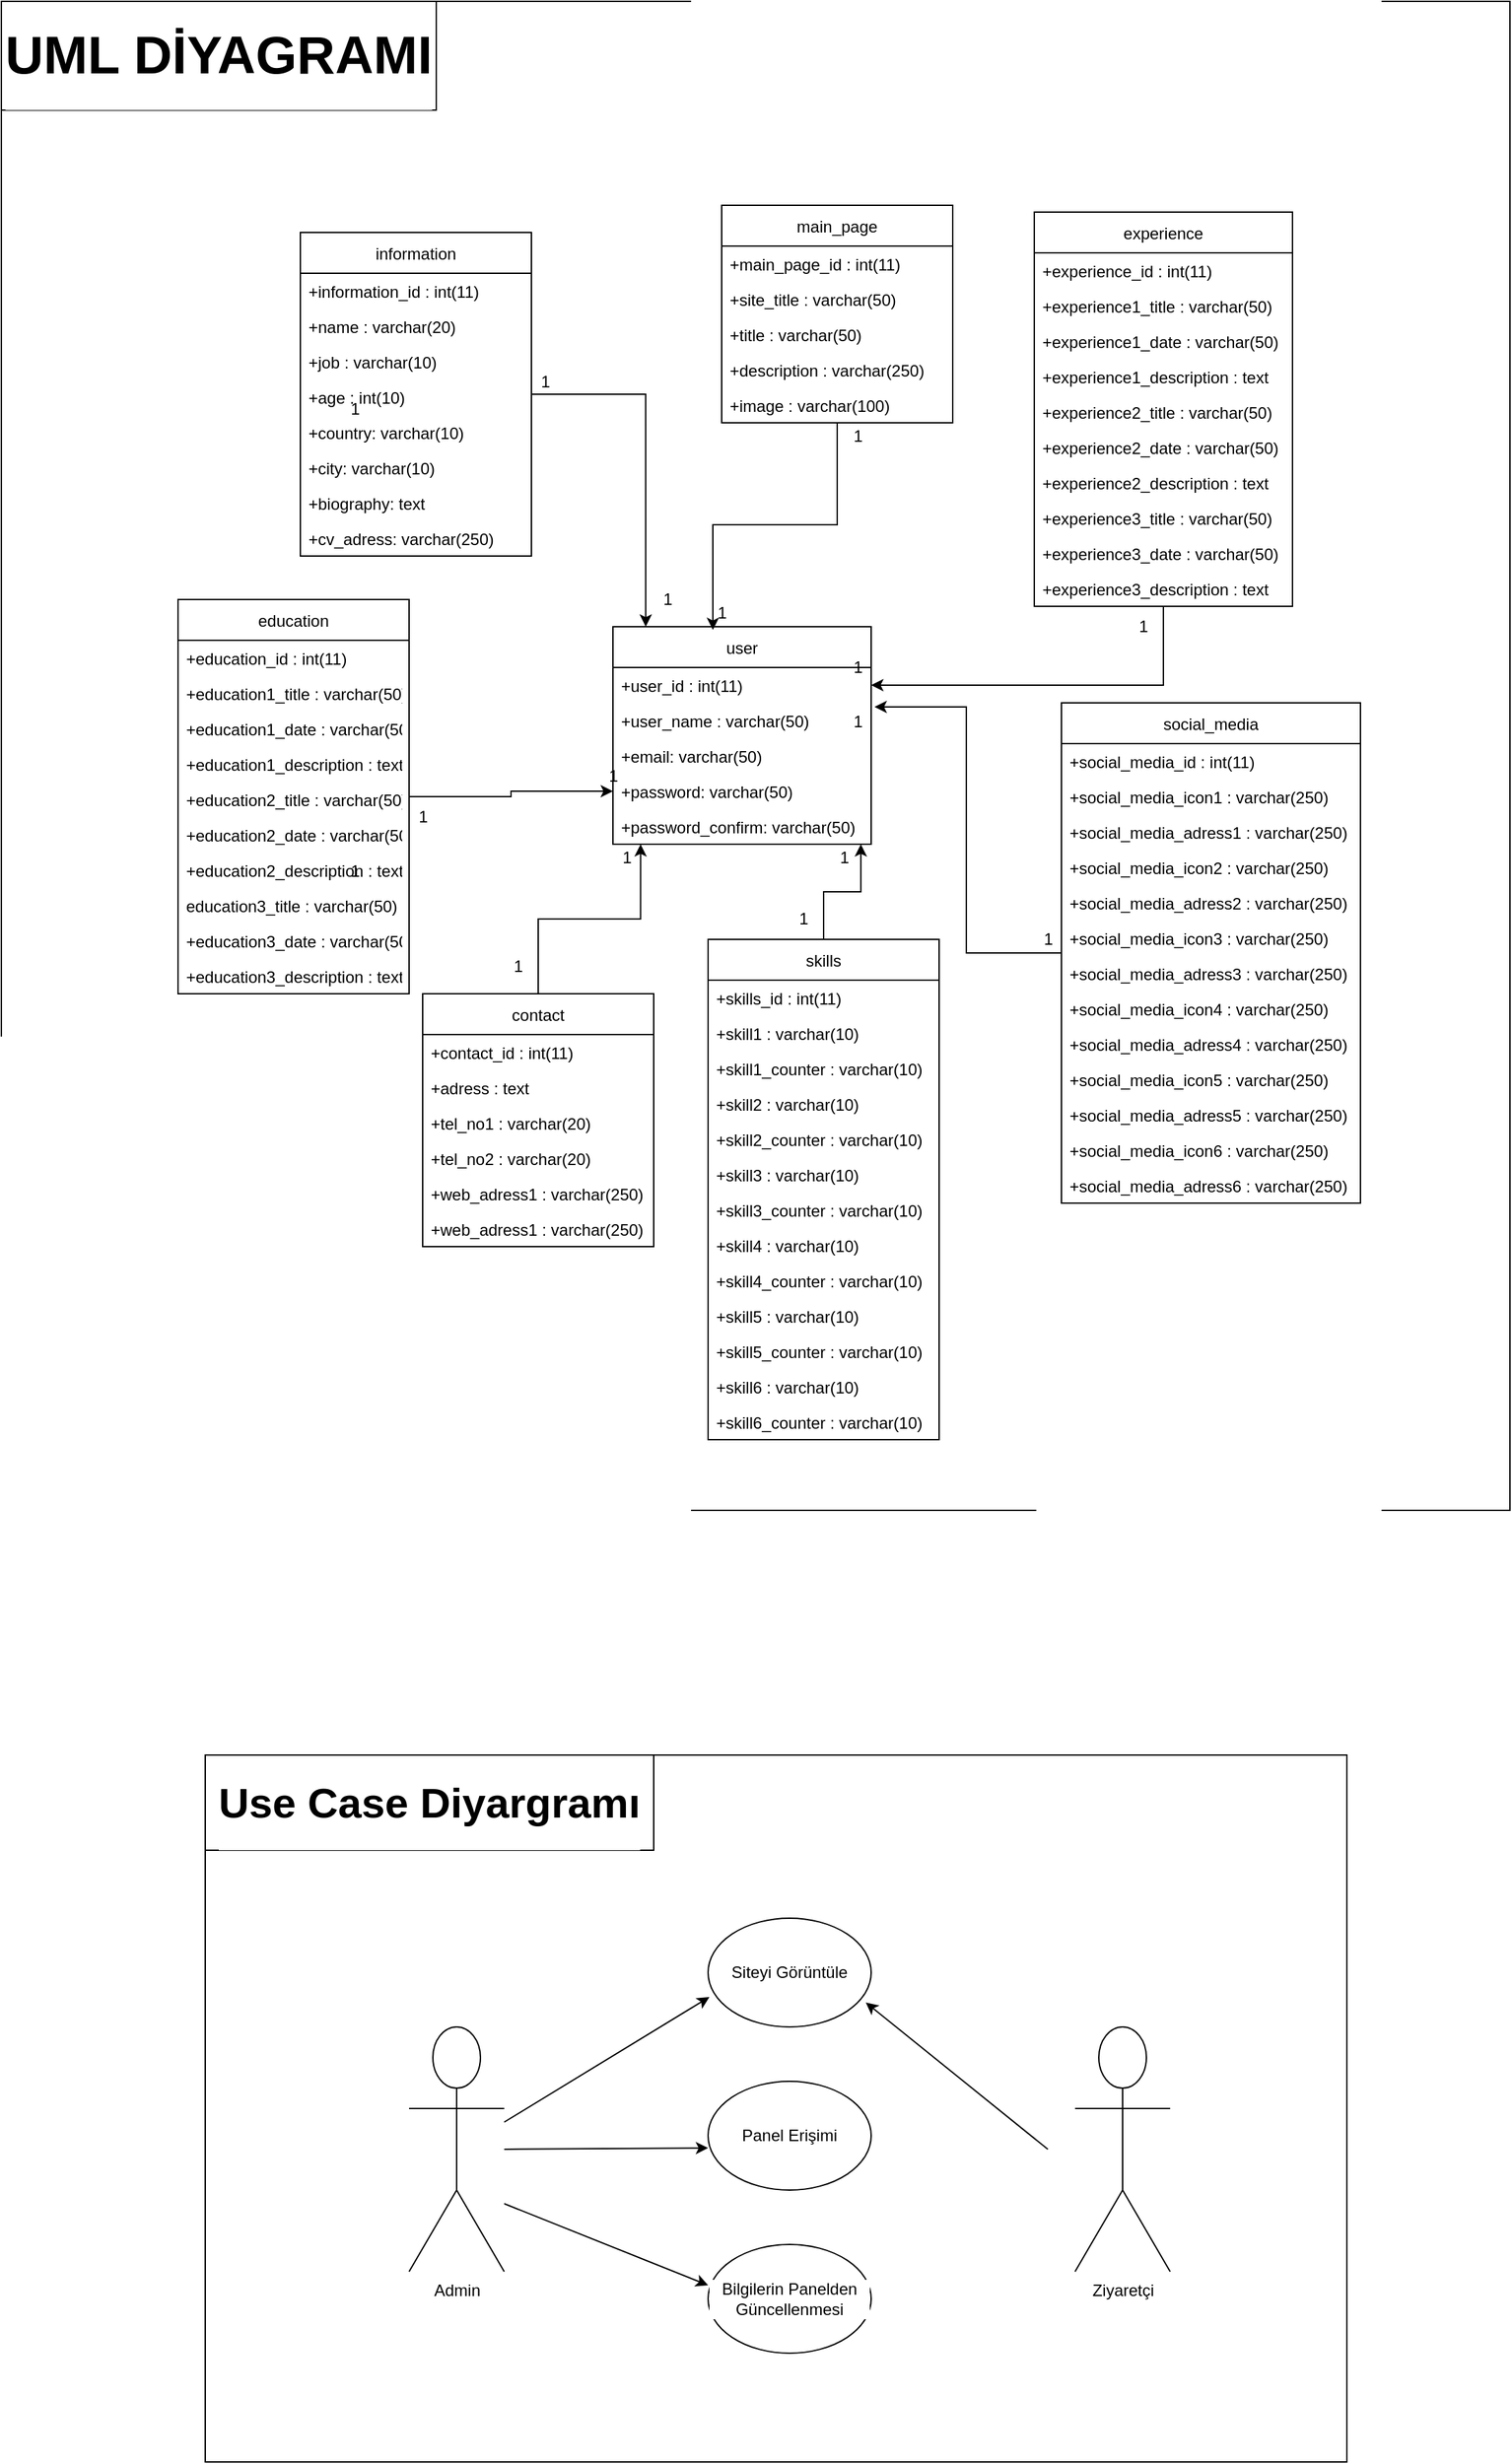 <mxfile version="14.5.7" type="device"><diagram id="g4bp6-kB-VKpbYzIIjCS" name="Page-1"><mxGraphModel dx="1662" dy="1931" grid="1" gridSize="10" guides="1" tooltips="1" connect="1" arrows="1" fold="1" page="1" pageScale="1" pageWidth="827" pageHeight="1169" math="0" shadow="0"><root><mxCell id="0"/><mxCell id="1" parent="0"/><mxCell id="6YygkTZURv1yzMfJGSCV-4" style="edgeStyle=orthogonalEdgeStyle;rounded=0;orthogonalLoop=1;jettySize=auto;html=1;entryX=0.107;entryY=1;entryDx=0;entryDy=0;entryPerimeter=0;" parent="1" source="AuvBUUTmfEaAvVrpDUVh-23" target="6YygkTZURv1yzMfJGSCV-1" edge="1"><mxGeometry relative="1" as="geometry"/></mxCell><object label="contact" id="AuvBUUTmfEaAvVrpDUVh-23"><mxCell style="swimlane;fontStyle=0;childLayout=stackLayout;horizontal=1;startSize=30;fillColor=none;horizontalStack=0;resizeParent=1;resizeParentMax=0;resizeLast=0;collapsible=1;marginBottom=0;" parent="1" vertex="1"><mxGeometry x="430" y="640" width="170" height="186" as="geometry"/></mxCell></object><mxCell id="AuvBUUTmfEaAvVrpDUVh-24" value="+contact_id : int(11)" style="text;strokeColor=none;fillColor=none;align=left;verticalAlign=top;spacingLeft=4;spacingRight=4;overflow=hidden;rotatable=0;points=[[0,0.5],[1,0.5]];portConstraint=eastwest;" parent="AuvBUUTmfEaAvVrpDUVh-23" vertex="1"><mxGeometry y="30" width="170" height="26" as="geometry"/></mxCell><mxCell id="AuvBUUTmfEaAvVrpDUVh-25" value="+adress : text" style="text;strokeColor=none;fillColor=none;align=left;verticalAlign=top;spacingLeft=4;spacingRight=4;overflow=hidden;rotatable=0;points=[[0,0.5],[1,0.5]];portConstraint=eastwest;" parent="AuvBUUTmfEaAvVrpDUVh-23" vertex="1"><mxGeometry y="56" width="170" height="26" as="geometry"/></mxCell><mxCell id="AuvBUUTmfEaAvVrpDUVh-26" value="+tel_no1 : varchar(20)" style="text;strokeColor=none;fillColor=none;align=left;verticalAlign=top;spacingLeft=4;spacingRight=4;overflow=hidden;rotatable=0;points=[[0,0.5],[1,0.5]];portConstraint=eastwest;" parent="AuvBUUTmfEaAvVrpDUVh-23" vertex="1"><mxGeometry y="82" width="170" height="26" as="geometry"/></mxCell><mxCell id="AuvBUUTmfEaAvVrpDUVh-37" value="+tel_no2 : varchar(20)" style="text;strokeColor=none;fillColor=none;align=left;verticalAlign=top;spacingLeft=4;spacingRight=4;overflow=hidden;rotatable=0;points=[[0,0.5],[1,0.5]];portConstraint=eastwest;" parent="AuvBUUTmfEaAvVrpDUVh-23" vertex="1"><mxGeometry y="108" width="170" height="26" as="geometry"/></mxCell><mxCell id="AuvBUUTmfEaAvVrpDUVh-35" value="+web_adress1 : varchar(250)" style="text;strokeColor=none;fillColor=none;align=left;verticalAlign=top;spacingLeft=4;spacingRight=4;overflow=hidden;rotatable=0;points=[[0,0.5],[1,0.5]];portConstraint=eastwest;" parent="AuvBUUTmfEaAvVrpDUVh-23" vertex="1"><mxGeometry y="134" width="170" height="26" as="geometry"/></mxCell><mxCell id="AuvBUUTmfEaAvVrpDUVh-36" value="+web_adress1 : varchar(250)" style="text;strokeColor=none;fillColor=none;align=left;verticalAlign=top;spacingLeft=4;spacingRight=4;overflow=hidden;rotatable=0;points=[[0,0.5],[1,0.5]];portConstraint=eastwest;" parent="AuvBUUTmfEaAvVrpDUVh-23" vertex="1"><mxGeometry y="160" width="170" height="26" as="geometry"/></mxCell><mxCell id="AuvBUUTmfEaAvVrpDUVh-133" style="edgeStyle=orthogonalEdgeStyle;rounded=0;orthogonalLoop=1;jettySize=auto;html=1;entryX=1;entryY=0.5;entryDx=0;entryDy=0;" parent="1" source="AuvBUUTmfEaAvVrpDUVh-38" target="AuvBUUTmfEaAvVrpDUVh-67" edge="1"><mxGeometry relative="1" as="geometry"/></mxCell><object label="experience" id="AuvBUUTmfEaAvVrpDUVh-38"><mxCell style="swimlane;fontStyle=0;childLayout=stackLayout;horizontal=1;startSize=30;fillColor=none;horizontalStack=0;resizeParent=1;resizeParentMax=0;resizeLast=0;collapsible=1;marginBottom=0;" parent="1" vertex="1"><mxGeometry x="880" y="65" width="190" height="290" as="geometry"/></mxCell></object><mxCell id="AuvBUUTmfEaAvVrpDUVh-39" value="+experience_id : int(11)" style="text;strokeColor=none;fillColor=none;align=left;verticalAlign=top;spacingLeft=4;spacingRight=4;overflow=hidden;rotatable=0;points=[[0,0.5],[1,0.5]];portConstraint=eastwest;" parent="AuvBUUTmfEaAvVrpDUVh-38" vertex="1"><mxGeometry y="30" width="190" height="26" as="geometry"/></mxCell><mxCell id="AuvBUUTmfEaAvVrpDUVh-96" value="+experience1_title : varchar(50)" style="text;strokeColor=none;fillColor=none;align=left;verticalAlign=top;spacingLeft=4;spacingRight=4;overflow=hidden;rotatable=0;points=[[0,0.5],[1,0.5]];portConstraint=eastwest;" parent="AuvBUUTmfEaAvVrpDUVh-38" vertex="1"><mxGeometry y="56" width="190" height="26" as="geometry"/></mxCell><mxCell id="AuvBUUTmfEaAvVrpDUVh-40" value="+experience1_date : varchar(50)" style="text;strokeColor=none;fillColor=none;align=left;verticalAlign=top;spacingLeft=4;spacingRight=4;overflow=hidden;rotatable=0;points=[[0,0.5],[1,0.5]];portConstraint=eastwest;" parent="AuvBUUTmfEaAvVrpDUVh-38" vertex="1"><mxGeometry y="82" width="190" height="26" as="geometry"/></mxCell><mxCell id="AuvBUUTmfEaAvVrpDUVh-41" value="+experience1_description : text" style="text;strokeColor=none;fillColor=none;align=left;verticalAlign=top;spacingLeft=4;spacingRight=4;overflow=hidden;rotatable=0;points=[[0,0.5],[1,0.5]];portConstraint=eastwest;" parent="AuvBUUTmfEaAvVrpDUVh-38" vertex="1"><mxGeometry y="108" width="190" height="26" as="geometry"/></mxCell><mxCell id="AuvBUUTmfEaAvVrpDUVh-93" value="+experience2_title : varchar(50)" style="text;strokeColor=none;fillColor=none;align=left;verticalAlign=top;spacingLeft=4;spacingRight=4;overflow=hidden;rotatable=0;points=[[0,0.5],[1,0.5]];portConstraint=eastwest;" parent="AuvBUUTmfEaAvVrpDUVh-38" vertex="1"><mxGeometry y="134" width="190" height="26" as="geometry"/></mxCell><mxCell id="AuvBUUTmfEaAvVrpDUVh-42" value="+experience2_date : varchar(50)" style="text;strokeColor=none;fillColor=none;align=left;verticalAlign=top;spacingLeft=4;spacingRight=4;overflow=hidden;rotatable=0;points=[[0,0.5],[1,0.5]];portConstraint=eastwest;" parent="AuvBUUTmfEaAvVrpDUVh-38" vertex="1"><mxGeometry y="160" width="190" height="26" as="geometry"/></mxCell><mxCell id="AuvBUUTmfEaAvVrpDUVh-94" value="+experience2_description : text" style="text;strokeColor=none;fillColor=none;align=left;verticalAlign=top;spacingLeft=4;spacingRight=4;overflow=hidden;rotatable=0;points=[[0,0.5],[1,0.5]];portConstraint=eastwest;" parent="AuvBUUTmfEaAvVrpDUVh-38" vertex="1"><mxGeometry y="186" width="190" height="26" as="geometry"/></mxCell><mxCell id="AuvBUUTmfEaAvVrpDUVh-95" value="+experience3_title : varchar(50)" style="text;strokeColor=none;fillColor=none;align=left;verticalAlign=top;spacingLeft=4;spacingRight=4;overflow=hidden;rotatable=0;points=[[0,0.5],[1,0.5]];portConstraint=eastwest;" parent="AuvBUUTmfEaAvVrpDUVh-38" vertex="1"><mxGeometry y="212" width="190" height="26" as="geometry"/></mxCell><mxCell id="AuvBUUTmfEaAvVrpDUVh-43" value="+experience3_date : varchar(50)" style="text;strokeColor=none;fillColor=none;align=left;verticalAlign=top;spacingLeft=4;spacingRight=4;overflow=hidden;rotatable=0;points=[[0,0.5],[1,0.5]];portConstraint=eastwest;" parent="AuvBUUTmfEaAvVrpDUVh-38" vertex="1"><mxGeometry y="238" width="190" height="26" as="geometry"/></mxCell><mxCell id="AuvBUUTmfEaAvVrpDUVh-44" value="+experience3_description : text" style="text;strokeColor=none;fillColor=none;align=left;verticalAlign=top;spacingLeft=4;spacingRight=4;overflow=hidden;rotatable=0;points=[[0,0.5],[1,0.5]];portConstraint=eastwest;" parent="AuvBUUTmfEaAvVrpDUVh-38" vertex="1"><mxGeometry y="264" width="190" height="26" as="geometry"/></mxCell><mxCell id="AuvBUUTmfEaAvVrpDUVh-120" style="edgeStyle=orthogonalEdgeStyle;rounded=0;orthogonalLoop=1;jettySize=auto;html=1;entryX=0.127;entryY=0;entryDx=0;entryDy=0;entryPerimeter=0;" parent="1" source="AuvBUUTmfEaAvVrpDUVh-45" target="AuvBUUTmfEaAvVrpDUVh-66" edge="1"><mxGeometry relative="1" as="geometry"/></mxCell><object label="information" id="AuvBUUTmfEaAvVrpDUVh-45"><mxCell style="swimlane;fontStyle=0;childLayout=stackLayout;horizontal=1;startSize=30;fillColor=none;horizontalStack=0;resizeParent=1;resizeParentMax=0;resizeLast=0;collapsible=1;marginBottom=0;" parent="1" vertex="1"><mxGeometry x="340" y="80" width="170" height="238" as="geometry"/></mxCell></object><mxCell id="AuvBUUTmfEaAvVrpDUVh-46" value="+information_id : int(11)" style="text;strokeColor=none;fillColor=none;align=left;verticalAlign=top;spacingLeft=4;spacingRight=4;overflow=hidden;rotatable=0;points=[[0,0.5],[1,0.5]];portConstraint=eastwest;" parent="AuvBUUTmfEaAvVrpDUVh-45" vertex="1"><mxGeometry y="30" width="170" height="26" as="geometry"/></mxCell><mxCell id="AuvBUUTmfEaAvVrpDUVh-47" value="+name : varchar(20)" style="text;strokeColor=none;fillColor=none;align=left;verticalAlign=top;spacingLeft=4;spacingRight=4;overflow=hidden;rotatable=0;points=[[0,0.5],[1,0.5]];portConstraint=eastwest;" parent="AuvBUUTmfEaAvVrpDUVh-45" vertex="1"><mxGeometry y="56" width="170" height="26" as="geometry"/></mxCell><mxCell id="AuvBUUTmfEaAvVrpDUVh-48" value="+job : varchar(10)" style="text;strokeColor=none;fillColor=none;align=left;verticalAlign=top;spacingLeft=4;spacingRight=4;overflow=hidden;rotatable=0;points=[[0,0.5],[1,0.5]];portConstraint=eastwest;" parent="AuvBUUTmfEaAvVrpDUVh-45" vertex="1"><mxGeometry y="82" width="170" height="26" as="geometry"/></mxCell><mxCell id="AuvBUUTmfEaAvVrpDUVh-97" value="+age : int(10)" style="text;strokeColor=none;fillColor=none;align=left;verticalAlign=top;spacingLeft=4;spacingRight=4;overflow=hidden;rotatable=0;points=[[0,0.5],[1,0.5]];portConstraint=eastwest;" parent="AuvBUUTmfEaAvVrpDUVh-45" vertex="1"><mxGeometry y="108" width="170" height="26" as="geometry"/></mxCell><mxCell id="AuvBUUTmfEaAvVrpDUVh-49" value="+country: varchar(10)" style="text;strokeColor=none;fillColor=none;align=left;verticalAlign=top;spacingLeft=4;spacingRight=4;overflow=hidden;rotatable=0;points=[[0,0.5],[1,0.5]];portConstraint=eastwest;" parent="AuvBUUTmfEaAvVrpDUVh-45" vertex="1"><mxGeometry y="134" width="170" height="26" as="geometry"/></mxCell><mxCell id="AuvBUUTmfEaAvVrpDUVh-98" value="+city: varchar(10)" style="text;strokeColor=none;fillColor=none;align=left;verticalAlign=top;spacingLeft=4;spacingRight=4;overflow=hidden;rotatable=0;points=[[0,0.5],[1,0.5]];portConstraint=eastwest;" parent="AuvBUUTmfEaAvVrpDUVh-45" vertex="1"><mxGeometry y="160" width="170" height="26" as="geometry"/></mxCell><mxCell id="AuvBUUTmfEaAvVrpDUVh-50" value="+biography: text" style="text;strokeColor=none;fillColor=none;align=left;verticalAlign=top;spacingLeft=4;spacingRight=4;overflow=hidden;rotatable=0;points=[[0,0.5],[1,0.5]];portConstraint=eastwest;" parent="AuvBUUTmfEaAvVrpDUVh-45" vertex="1"><mxGeometry y="186" width="170" height="26" as="geometry"/></mxCell><mxCell id="AuvBUUTmfEaAvVrpDUVh-51" value="+cv_adress: varchar(250)" style="text;strokeColor=none;fillColor=none;align=left;verticalAlign=top;spacingLeft=4;spacingRight=4;overflow=hidden;rotatable=0;points=[[0,0.5],[1,0.5]];portConstraint=eastwest;" parent="AuvBUUTmfEaAvVrpDUVh-45" vertex="1"><mxGeometry y="212" width="170" height="26" as="geometry"/></mxCell><mxCell id="AuvBUUTmfEaAvVrpDUVh-130" style="edgeStyle=orthogonalEdgeStyle;rounded=0;orthogonalLoop=1;jettySize=auto;html=1;entryX=0.387;entryY=0.015;entryDx=0;entryDy=0;entryPerimeter=0;" parent="1" source="AuvBUUTmfEaAvVrpDUVh-52" target="AuvBUUTmfEaAvVrpDUVh-66" edge="1"><mxGeometry relative="1" as="geometry"/></mxCell><object label="main_page" id="AuvBUUTmfEaAvVrpDUVh-52"><mxCell style="swimlane;fontStyle=0;childLayout=stackLayout;horizontal=1;startSize=30;fillColor=none;horizontalStack=0;resizeParent=1;resizeParentMax=0;resizeLast=0;collapsible=1;marginBottom=0;" parent="1" vertex="1"><mxGeometry x="650" y="60" width="170" height="160" as="geometry"/></mxCell></object><mxCell id="AuvBUUTmfEaAvVrpDUVh-53" value="+main_page_id : int(11)" style="text;strokeColor=none;fillColor=none;align=left;verticalAlign=top;spacingLeft=4;spacingRight=4;overflow=hidden;rotatable=0;points=[[0,0.5],[1,0.5]];portConstraint=eastwest;" parent="AuvBUUTmfEaAvVrpDUVh-52" vertex="1"><mxGeometry y="30" width="170" height="26" as="geometry"/></mxCell><mxCell id="AuvBUUTmfEaAvVrpDUVh-54" value="+site_title : varchar(50)" style="text;strokeColor=none;fillColor=none;align=left;verticalAlign=top;spacingLeft=4;spacingRight=4;overflow=hidden;rotatable=0;points=[[0,0.5],[1,0.5]];portConstraint=eastwest;" parent="AuvBUUTmfEaAvVrpDUVh-52" vertex="1"><mxGeometry y="56" width="170" height="26" as="geometry"/></mxCell><mxCell id="AuvBUUTmfEaAvVrpDUVh-55" value="+title : varchar(50)" style="text;strokeColor=none;fillColor=none;align=left;verticalAlign=top;spacingLeft=4;spacingRight=4;overflow=hidden;rotatable=0;points=[[0,0.5],[1,0.5]];portConstraint=eastwest;" parent="AuvBUUTmfEaAvVrpDUVh-52" vertex="1"><mxGeometry y="82" width="170" height="26" as="geometry"/></mxCell><mxCell id="AuvBUUTmfEaAvVrpDUVh-56" value="+description : varchar(250)" style="text;strokeColor=none;fillColor=none;align=left;verticalAlign=top;spacingLeft=4;spacingRight=4;overflow=hidden;rotatable=0;points=[[0,0.5],[1,0.5]];portConstraint=eastwest;" parent="AuvBUUTmfEaAvVrpDUVh-52" vertex="1"><mxGeometry y="108" width="170" height="26" as="geometry"/></mxCell><mxCell id="AuvBUUTmfEaAvVrpDUVh-57" value="+image : varchar(100)" style="text;strokeColor=none;fillColor=none;align=left;verticalAlign=top;spacingLeft=4;spacingRight=4;overflow=hidden;rotatable=0;points=[[0,0.5],[1,0.5]];portConstraint=eastwest;" parent="AuvBUUTmfEaAvVrpDUVh-52" vertex="1"><mxGeometry y="134" width="170" height="26" as="geometry"/></mxCell><mxCell id="6YygkTZURv1yzMfJGSCV-3" style="edgeStyle=orthogonalEdgeStyle;rounded=0;orthogonalLoop=1;jettySize=auto;html=1;entryX=0.96;entryY=1;entryDx=0;entryDy=0;entryPerimeter=0;" parent="1" source="AuvBUUTmfEaAvVrpDUVh-59" target="6YygkTZURv1yzMfJGSCV-1" edge="1"><mxGeometry relative="1" as="geometry"/></mxCell><object label="skills" id="AuvBUUTmfEaAvVrpDUVh-59"><mxCell style="swimlane;fontStyle=0;childLayout=stackLayout;horizontal=1;startSize=30;fillColor=none;horizontalStack=0;resizeParent=1;resizeParentMax=0;resizeLast=0;collapsible=1;marginBottom=0;" parent="1" vertex="1"><mxGeometry x="640" y="600" width="170" height="368" as="geometry"/></mxCell></object><mxCell id="AuvBUUTmfEaAvVrpDUVh-60" value="+skills_id : int(11)" style="text;strokeColor=none;fillColor=none;align=left;verticalAlign=top;spacingLeft=4;spacingRight=4;overflow=hidden;rotatable=0;points=[[0,0.5],[1,0.5]];portConstraint=eastwest;" parent="AuvBUUTmfEaAvVrpDUVh-59" vertex="1"><mxGeometry y="30" width="170" height="26" as="geometry"/></mxCell><mxCell id="AuvBUUTmfEaAvVrpDUVh-61" value="+skill1 : varchar(10)" style="text;strokeColor=none;fillColor=none;align=left;verticalAlign=top;spacingLeft=4;spacingRight=4;overflow=hidden;rotatable=0;points=[[0,0.5],[1,0.5]];portConstraint=eastwest;labelBackgroundColor=#ffffff;" parent="AuvBUUTmfEaAvVrpDUVh-59" vertex="1"><mxGeometry y="56" width="170" height="26" as="geometry"/></mxCell><mxCell id="AuvBUUTmfEaAvVrpDUVh-62" value="+skill1_counter : varchar(10)" style="text;strokeColor=none;fillColor=none;align=left;verticalAlign=top;spacingLeft=4;spacingRight=4;overflow=hidden;rotatable=0;points=[[0,0.5],[1,0.5]];portConstraint=eastwest;" parent="AuvBUUTmfEaAvVrpDUVh-59" vertex="1"><mxGeometry y="82" width="170" height="26" as="geometry"/></mxCell><mxCell id="AuvBUUTmfEaAvVrpDUVh-63" value="+skill2 : varchar(10)" style="text;strokeColor=none;fillColor=none;align=left;verticalAlign=top;spacingLeft=4;spacingRight=4;overflow=hidden;rotatable=0;points=[[0,0.5],[1,0.5]];portConstraint=eastwest;" parent="AuvBUUTmfEaAvVrpDUVh-59" vertex="1"><mxGeometry y="108" width="170" height="26" as="geometry"/></mxCell><mxCell id="AuvBUUTmfEaAvVrpDUVh-64" value="+skill2_counter : varchar(10)" style="text;strokeColor=none;fillColor=none;align=left;verticalAlign=top;spacingLeft=4;spacingRight=4;overflow=hidden;rotatable=0;points=[[0,0.5],[1,0.5]];portConstraint=eastwest;" parent="AuvBUUTmfEaAvVrpDUVh-59" vertex="1"><mxGeometry y="134" width="170" height="26" as="geometry"/></mxCell><mxCell id="AuvBUUTmfEaAvVrpDUVh-99" value="+skill3 : varchar(10)" style="text;strokeColor=none;fillColor=none;align=left;verticalAlign=top;spacingLeft=4;spacingRight=4;overflow=hidden;rotatable=0;points=[[0,0.5],[1,0.5]];portConstraint=eastwest;" parent="AuvBUUTmfEaAvVrpDUVh-59" vertex="1"><mxGeometry y="160" width="170" height="26" as="geometry"/></mxCell><mxCell id="AuvBUUTmfEaAvVrpDUVh-100" value="+skill3_counter : varchar(10)" style="text;strokeColor=none;fillColor=none;align=left;verticalAlign=top;spacingLeft=4;spacingRight=4;overflow=hidden;rotatable=0;points=[[0,0.5],[1,0.5]];portConstraint=eastwest;" parent="AuvBUUTmfEaAvVrpDUVh-59" vertex="1"><mxGeometry y="186" width="170" height="26" as="geometry"/></mxCell><mxCell id="AuvBUUTmfEaAvVrpDUVh-101" value="+skill4 : varchar(10)" style="text;strokeColor=none;fillColor=none;align=left;verticalAlign=top;spacingLeft=4;spacingRight=4;overflow=hidden;rotatable=0;points=[[0,0.5],[1,0.5]];portConstraint=eastwest;" parent="AuvBUUTmfEaAvVrpDUVh-59" vertex="1"><mxGeometry y="212" width="170" height="26" as="geometry"/></mxCell><mxCell id="AuvBUUTmfEaAvVrpDUVh-102" value="+skill4_counter : varchar(10)" style="text;strokeColor=none;fillColor=none;align=left;verticalAlign=top;spacingLeft=4;spacingRight=4;overflow=hidden;rotatable=0;points=[[0,0.5],[1,0.5]];portConstraint=eastwest;" parent="AuvBUUTmfEaAvVrpDUVh-59" vertex="1"><mxGeometry y="238" width="170" height="26" as="geometry"/></mxCell><mxCell id="AuvBUUTmfEaAvVrpDUVh-103" value="+skill5 : varchar(10)" style="text;strokeColor=none;fillColor=none;align=left;verticalAlign=top;spacingLeft=4;spacingRight=4;overflow=hidden;rotatable=0;points=[[0,0.5],[1,0.5]];portConstraint=eastwest;" parent="AuvBUUTmfEaAvVrpDUVh-59" vertex="1"><mxGeometry y="264" width="170" height="26" as="geometry"/></mxCell><mxCell id="AuvBUUTmfEaAvVrpDUVh-65" value="+skill5_counter : varchar(10)" style="text;strokeColor=none;fillColor=none;align=left;verticalAlign=top;spacingLeft=4;spacingRight=4;overflow=hidden;rotatable=0;points=[[0,0.5],[1,0.5]];portConstraint=eastwest;" parent="AuvBUUTmfEaAvVrpDUVh-59" vertex="1"><mxGeometry y="290" width="170" height="26" as="geometry"/></mxCell><mxCell id="AuvBUUTmfEaAvVrpDUVh-104" value="+skill6 : varchar(10)" style="text;strokeColor=none;fillColor=none;align=left;verticalAlign=top;spacingLeft=4;spacingRight=4;overflow=hidden;rotatable=0;points=[[0,0.5],[1,0.5]];portConstraint=eastwest;" parent="AuvBUUTmfEaAvVrpDUVh-59" vertex="1"><mxGeometry y="316" width="170" height="26" as="geometry"/></mxCell><mxCell id="AuvBUUTmfEaAvVrpDUVh-105" value="+skill6_counter : varchar(10)" style="text;strokeColor=none;fillColor=none;align=left;verticalAlign=top;spacingLeft=4;spacingRight=4;overflow=hidden;rotatable=0;points=[[0,0.5],[1,0.5]];portConstraint=eastwest;" parent="AuvBUUTmfEaAvVrpDUVh-59" vertex="1"><mxGeometry y="342" width="170" height="26" as="geometry"/></mxCell><object label="user" id="AuvBUUTmfEaAvVrpDUVh-66"><mxCell style="swimlane;fontStyle=0;childLayout=stackLayout;horizontal=1;startSize=30;fillColor=none;horizontalStack=0;resizeParent=1;resizeParentMax=0;resizeLast=0;collapsible=1;marginBottom=0;" parent="1" vertex="1"><mxGeometry x="570" y="370" width="190" height="160" as="geometry"/></mxCell></object><mxCell id="AuvBUUTmfEaAvVrpDUVh-67" value="+user_id : int(11)" style="text;strokeColor=none;fillColor=none;align=left;verticalAlign=top;spacingLeft=4;spacingRight=4;overflow=hidden;rotatable=0;points=[[0,0.5],[1,0.5]];portConstraint=eastwest;" parent="AuvBUUTmfEaAvVrpDUVh-66" vertex="1"><mxGeometry y="30" width="190" height="26" as="geometry"/></mxCell><mxCell id="AuvBUUTmfEaAvVrpDUVh-68" value="+user_name : varchar(50)" style="text;strokeColor=none;fillColor=none;align=left;verticalAlign=top;spacingLeft=4;spacingRight=4;overflow=hidden;rotatable=0;points=[[0,0.5],[1,0.5]];portConstraint=eastwest;" parent="AuvBUUTmfEaAvVrpDUVh-66" vertex="1"><mxGeometry y="56" width="190" height="26" as="geometry"/></mxCell><mxCell id="AuvBUUTmfEaAvVrpDUVh-69" value="+email: varchar(50)" style="text;strokeColor=none;fillColor=none;align=left;verticalAlign=top;spacingLeft=4;spacingRight=4;overflow=hidden;rotatable=0;points=[[0,0.5],[1,0.5]];portConstraint=eastwest;" parent="AuvBUUTmfEaAvVrpDUVh-66" vertex="1"><mxGeometry y="82" width="190" height="26" as="geometry"/></mxCell><mxCell id="AuvBUUTmfEaAvVrpDUVh-70" value="+password: varchar(50)" style="text;strokeColor=none;fillColor=none;align=left;verticalAlign=top;spacingLeft=4;spacingRight=4;overflow=hidden;rotatable=0;points=[[0,0.5],[1,0.5]];portConstraint=eastwest;" parent="AuvBUUTmfEaAvVrpDUVh-66" vertex="1"><mxGeometry y="108" width="190" height="26" as="geometry"/></mxCell><mxCell id="6YygkTZURv1yzMfJGSCV-1" value="+password_confirm: varchar(50)" style="text;strokeColor=none;fillColor=none;align=left;verticalAlign=top;spacingLeft=4;spacingRight=4;overflow=hidden;rotatable=0;points=[[0,0.5],[1,0.5]];portConstraint=eastwest;" parent="AuvBUUTmfEaAvVrpDUVh-66" vertex="1"><mxGeometry y="134" width="190" height="26" as="geometry"/></mxCell><mxCell id="6YygkTZURv1yzMfJGSCV-5" style="edgeStyle=orthogonalEdgeStyle;rounded=0;orthogonalLoop=1;jettySize=auto;html=1;entryX=0;entryY=0.5;entryDx=0;entryDy=0;" parent="1" source="AuvBUUTmfEaAvVrpDUVh-80" target="AuvBUUTmfEaAvVrpDUVh-70" edge="1"><mxGeometry relative="1" as="geometry"/></mxCell><object label="education" id="AuvBUUTmfEaAvVrpDUVh-80"><mxCell style="swimlane;fontStyle=0;childLayout=stackLayout;horizontal=1;startSize=30;fillColor=none;horizontalStack=0;resizeParent=1;resizeParentMax=0;resizeLast=0;collapsible=1;marginBottom=0;" parent="1" vertex="1"><mxGeometry x="250" y="350" width="170" height="290" as="geometry"/></mxCell></object><mxCell id="AuvBUUTmfEaAvVrpDUVh-81" value="+education_id : int(11)" style="text;strokeColor=none;fillColor=none;align=left;verticalAlign=top;spacingLeft=4;spacingRight=4;overflow=hidden;rotatable=0;points=[[0,0.5],[1,0.5]];portConstraint=eastwest;" parent="AuvBUUTmfEaAvVrpDUVh-80" vertex="1"><mxGeometry y="30" width="170" height="26" as="geometry"/></mxCell><mxCell id="AuvBUUTmfEaAvVrpDUVh-82" value="+education1_title : varchar(50)" style="text;strokeColor=none;fillColor=none;align=left;verticalAlign=top;spacingLeft=4;spacingRight=4;overflow=hidden;rotatable=0;points=[[0,0.5],[1,0.5]];portConstraint=eastwest;" parent="AuvBUUTmfEaAvVrpDUVh-80" vertex="1"><mxGeometry y="56" width="170" height="26" as="geometry"/></mxCell><mxCell id="AuvBUUTmfEaAvVrpDUVh-83" value="+education1_date : varchar(50)" style="text;strokeColor=none;fillColor=none;align=left;verticalAlign=top;spacingLeft=4;spacingRight=4;overflow=hidden;rotatable=0;points=[[0,0.5],[1,0.5]];portConstraint=eastwest;" parent="AuvBUUTmfEaAvVrpDUVh-80" vertex="1"><mxGeometry y="82" width="170" height="26" as="geometry"/></mxCell><mxCell id="AuvBUUTmfEaAvVrpDUVh-88" value="+education1_description : text" style="text;strokeColor=none;fillColor=none;align=left;verticalAlign=top;spacingLeft=4;spacingRight=4;overflow=hidden;rotatable=0;points=[[0,0.5],[1,0.5]];portConstraint=eastwest;" parent="AuvBUUTmfEaAvVrpDUVh-80" vertex="1"><mxGeometry y="108" width="170" height="26" as="geometry"/></mxCell><mxCell id="AuvBUUTmfEaAvVrpDUVh-90" value="+education2_title : varchar(50)" style="text;strokeColor=none;fillColor=none;align=left;verticalAlign=top;spacingLeft=4;spacingRight=4;overflow=hidden;rotatable=0;points=[[0,0.5],[1,0.5]];portConstraint=eastwest;" parent="AuvBUUTmfEaAvVrpDUVh-80" vertex="1"><mxGeometry y="134" width="170" height="26" as="geometry"/></mxCell><mxCell id="AuvBUUTmfEaAvVrpDUVh-87" value="+education2_date : varchar(50)" style="text;strokeColor=none;fillColor=none;align=left;verticalAlign=top;spacingLeft=4;spacingRight=4;overflow=hidden;rotatable=0;points=[[0,0.5],[1,0.5]];portConstraint=eastwest;" parent="AuvBUUTmfEaAvVrpDUVh-80" vertex="1"><mxGeometry y="160" width="170" height="26" as="geometry"/></mxCell><mxCell id="AuvBUUTmfEaAvVrpDUVh-91" value="+education2_description : text" style="text;strokeColor=none;fillColor=none;align=left;verticalAlign=top;spacingLeft=4;spacingRight=4;overflow=hidden;rotatable=0;points=[[0,0.5],[1,0.5]];portConstraint=eastwest;" parent="AuvBUUTmfEaAvVrpDUVh-80" vertex="1"><mxGeometry y="186" width="170" height="26" as="geometry"/></mxCell><mxCell id="AuvBUUTmfEaAvVrpDUVh-84" value="education3_title : varchar(50)" style="text;strokeColor=none;fillColor=none;align=left;verticalAlign=top;spacingLeft=4;spacingRight=4;overflow=hidden;rotatable=0;points=[[0,0.5],[1,0.5]];portConstraint=eastwest;" parent="AuvBUUTmfEaAvVrpDUVh-80" vertex="1"><mxGeometry y="212" width="170" height="26" as="geometry"/></mxCell><mxCell id="AuvBUUTmfEaAvVrpDUVh-85" value="+education3_date : varchar(50)" style="text;strokeColor=none;fillColor=none;align=left;verticalAlign=top;spacingLeft=4;spacingRight=4;overflow=hidden;rotatable=0;points=[[0,0.5],[1,0.5]];portConstraint=eastwest;" parent="AuvBUUTmfEaAvVrpDUVh-80" vertex="1"><mxGeometry y="238" width="170" height="26" as="geometry"/></mxCell><mxCell id="AuvBUUTmfEaAvVrpDUVh-86" value="+education3_description : text" style="text;strokeColor=none;fillColor=none;align=left;verticalAlign=top;spacingLeft=4;spacingRight=4;overflow=hidden;rotatable=0;points=[[0,0.5],[1,0.5]];portConstraint=eastwest;" parent="AuvBUUTmfEaAvVrpDUVh-80" vertex="1"><mxGeometry y="264" width="170" height="26" as="geometry"/></mxCell><mxCell id="AuvBUUTmfEaAvVrpDUVh-136" style="edgeStyle=orthogonalEdgeStyle;rounded=0;orthogonalLoop=1;jettySize=auto;html=1;entryX=1.013;entryY=0.115;entryDx=0;entryDy=0;entryPerimeter=0;" parent="1" source="AuvBUUTmfEaAvVrpDUVh-106" target="AuvBUUTmfEaAvVrpDUVh-68" edge="1"><mxGeometry relative="1" as="geometry"/></mxCell><object label="social_media" id="AuvBUUTmfEaAvVrpDUVh-106"><mxCell style="swimlane;fontStyle=0;childLayout=stackLayout;horizontal=1;startSize=30;fillColor=none;horizontalStack=0;resizeParent=1;resizeParentMax=0;resizeLast=0;collapsible=1;marginBottom=0;" parent="1" vertex="1"><mxGeometry x="900" y="426" width="220" height="368" as="geometry"/></mxCell></object><mxCell id="AuvBUUTmfEaAvVrpDUVh-107" value="+social_media_id : int(11)" style="text;strokeColor=none;fillColor=none;align=left;verticalAlign=top;spacingLeft=4;spacingRight=4;overflow=hidden;rotatable=0;points=[[0,0.5],[1,0.5]];portConstraint=eastwest;" parent="AuvBUUTmfEaAvVrpDUVh-106" vertex="1"><mxGeometry y="30" width="220" height="26" as="geometry"/></mxCell><mxCell id="AuvBUUTmfEaAvVrpDUVh-108" value="+social_media_icon1 : varchar(250)" style="text;strokeColor=none;fillColor=none;align=left;verticalAlign=top;spacingLeft=4;spacingRight=4;overflow=hidden;rotatable=0;points=[[0,0.5],[1,0.5]];portConstraint=eastwest;labelBackgroundColor=#ffffff;" parent="AuvBUUTmfEaAvVrpDUVh-106" vertex="1"><mxGeometry y="56" width="220" height="26" as="geometry"/></mxCell><mxCell id="AuvBUUTmfEaAvVrpDUVh-109" value="+social_media_adress1 : varchar(250)" style="text;strokeColor=none;fillColor=none;align=left;verticalAlign=top;spacingLeft=4;spacingRight=4;overflow=hidden;rotatable=0;points=[[0,0.5],[1,0.5]];portConstraint=eastwest;" parent="AuvBUUTmfEaAvVrpDUVh-106" vertex="1"><mxGeometry y="82" width="220" height="26" as="geometry"/></mxCell><mxCell id="AuvBUUTmfEaAvVrpDUVh-110" value="+social_media_icon2 : varchar(250)" style="text;strokeColor=none;fillColor=none;align=left;verticalAlign=top;spacingLeft=4;spacingRight=4;overflow=hidden;rotatable=0;points=[[0,0.5],[1,0.5]];portConstraint=eastwest;" parent="AuvBUUTmfEaAvVrpDUVh-106" vertex="1"><mxGeometry y="108" width="220" height="26" as="geometry"/></mxCell><mxCell id="AuvBUUTmfEaAvVrpDUVh-111" value="+social_media_adress2 : varchar(250)" style="text;strokeColor=none;fillColor=none;align=left;verticalAlign=top;spacingLeft=4;spacingRight=4;overflow=hidden;rotatable=0;points=[[0,0.5],[1,0.5]];portConstraint=eastwest;" parent="AuvBUUTmfEaAvVrpDUVh-106" vertex="1"><mxGeometry y="134" width="220" height="26" as="geometry"/></mxCell><mxCell id="AuvBUUTmfEaAvVrpDUVh-112" value="+social_media_icon3 : varchar(250)" style="text;strokeColor=none;fillColor=none;align=left;verticalAlign=top;spacingLeft=4;spacingRight=4;overflow=hidden;rotatable=0;points=[[0,0.5],[1,0.5]];portConstraint=eastwest;" parent="AuvBUUTmfEaAvVrpDUVh-106" vertex="1"><mxGeometry y="160" width="220" height="26" as="geometry"/></mxCell><mxCell id="AuvBUUTmfEaAvVrpDUVh-113" value="+social_media_adress3 : varchar(250)" style="text;strokeColor=none;fillColor=none;align=left;verticalAlign=top;spacingLeft=4;spacingRight=4;overflow=hidden;rotatable=0;points=[[0,0.5],[1,0.5]];portConstraint=eastwest;" parent="AuvBUUTmfEaAvVrpDUVh-106" vertex="1"><mxGeometry y="186" width="220" height="26" as="geometry"/></mxCell><mxCell id="AuvBUUTmfEaAvVrpDUVh-114" value="+social_media_icon4 : varchar(250)" style="text;strokeColor=none;fillColor=none;align=left;verticalAlign=top;spacingLeft=4;spacingRight=4;overflow=hidden;rotatable=0;points=[[0,0.5],[1,0.5]];portConstraint=eastwest;" parent="AuvBUUTmfEaAvVrpDUVh-106" vertex="1"><mxGeometry y="212" width="220" height="26" as="geometry"/></mxCell><mxCell id="AuvBUUTmfEaAvVrpDUVh-115" value="+social_media_adress4 : varchar(250)" style="text;strokeColor=none;fillColor=none;align=left;verticalAlign=top;spacingLeft=4;spacingRight=4;overflow=hidden;rotatable=0;points=[[0,0.5],[1,0.5]];portConstraint=eastwest;" parent="AuvBUUTmfEaAvVrpDUVh-106" vertex="1"><mxGeometry y="238" width="220" height="26" as="geometry"/></mxCell><mxCell id="AuvBUUTmfEaAvVrpDUVh-116" value="+social_media_icon5 : varchar(250)" style="text;strokeColor=none;fillColor=none;align=left;verticalAlign=top;spacingLeft=4;spacingRight=4;overflow=hidden;rotatable=0;points=[[0,0.5],[1,0.5]];portConstraint=eastwest;" parent="AuvBUUTmfEaAvVrpDUVh-106" vertex="1"><mxGeometry y="264" width="220" height="26" as="geometry"/></mxCell><mxCell id="AuvBUUTmfEaAvVrpDUVh-117" value="+social_media_adress5 : varchar(250)" style="text;strokeColor=none;fillColor=none;align=left;verticalAlign=top;spacingLeft=4;spacingRight=4;overflow=hidden;rotatable=0;points=[[0,0.5],[1,0.5]];portConstraint=eastwest;" parent="AuvBUUTmfEaAvVrpDUVh-106" vertex="1"><mxGeometry y="290" width="220" height="26" as="geometry"/></mxCell><mxCell id="AuvBUUTmfEaAvVrpDUVh-118" value="+social_media_icon6 : varchar(250)" style="text;strokeColor=none;fillColor=none;align=left;verticalAlign=top;spacingLeft=4;spacingRight=4;overflow=hidden;rotatable=0;points=[[0,0.5],[1,0.5]];portConstraint=eastwest;" parent="AuvBUUTmfEaAvVrpDUVh-106" vertex="1"><mxGeometry y="316" width="220" height="26" as="geometry"/></mxCell><mxCell id="AuvBUUTmfEaAvVrpDUVh-119" value="+social_media_adress6 : varchar(250)" style="text;strokeColor=none;fillColor=none;align=left;verticalAlign=top;spacingLeft=4;spacingRight=4;overflow=hidden;rotatable=0;points=[[0,0.5],[1,0.5]];portConstraint=eastwest;" parent="AuvBUUTmfEaAvVrpDUVh-106" vertex="1"><mxGeometry y="342" width="220" height="26" as="geometry"/></mxCell><mxCell id="AuvBUUTmfEaAvVrpDUVh-121" value="1" style="text;html=1;align=center;verticalAlign=middle;resizable=0;points=[];autosize=1;" parent="1" vertex="1"><mxGeometry x="370" y="200" width="20" height="20" as="geometry"/></mxCell><mxCell id="AuvBUUTmfEaAvVrpDUVh-122" value="1" style="text;html=1;align=center;verticalAlign=middle;resizable=0;points=[];autosize=1;" parent="1" vertex="1"><mxGeometry x="600" y="340" width="20" height="20" as="geometry"/></mxCell><mxCell id="AuvBUUTmfEaAvVrpDUVh-124" value="1" style="text;html=1;align=center;verticalAlign=middle;resizable=0;points=[];autosize=1;" parent="1" vertex="1"><mxGeometry x="570" y="530" width="20" height="20" as="geometry"/></mxCell><mxCell id="AuvBUUTmfEaAvVrpDUVh-125" value="1" style="text;html=1;align=center;verticalAlign=middle;resizable=0;points=[];autosize=1;" parent="1" vertex="1"><mxGeometry x="370" y="540" width="20" height="20" as="geometry"/></mxCell><mxCell id="AuvBUUTmfEaAvVrpDUVh-128" value="1" style="text;html=1;align=center;verticalAlign=middle;resizable=0;points=[];autosize=1;" parent="1" vertex="1"><mxGeometry x="490" y="610" width="20" height="20" as="geometry"/></mxCell><mxCell id="AuvBUUTmfEaAvVrpDUVh-129" value="1" style="text;html=1;align=center;verticalAlign=middle;resizable=0;points=[];autosize=1;" parent="1" vertex="1"><mxGeometry x="560" y="470" width="20" height="20" as="geometry"/></mxCell><mxCell id="AuvBUUTmfEaAvVrpDUVh-131" value="1" style="text;html=1;align=center;verticalAlign=middle;resizable=0;points=[];autosize=1;" parent="1" vertex="1"><mxGeometry x="640" y="350" width="20" height="20" as="geometry"/></mxCell><mxCell id="AuvBUUTmfEaAvVrpDUVh-132" value="1" style="text;html=1;align=center;verticalAlign=middle;resizable=0;points=[];autosize=1;" parent="1" vertex="1"><mxGeometry x="740" y="220" width="20" height="20" as="geometry"/></mxCell><mxCell id="AuvBUUTmfEaAvVrpDUVh-134" value="1" style="text;html=1;align=center;verticalAlign=middle;resizable=0;points=[];autosize=1;" parent="1" vertex="1"><mxGeometry x="950" y="360" width="20" height="20" as="geometry"/></mxCell><mxCell id="AuvBUUTmfEaAvVrpDUVh-135" value="1" style="text;html=1;align=center;verticalAlign=middle;resizable=0;points=[];autosize=1;" parent="1" vertex="1"><mxGeometry x="740" y="390" width="20" height="20" as="geometry"/></mxCell><mxCell id="AuvBUUTmfEaAvVrpDUVh-138" value="1" style="text;html=1;align=center;verticalAlign=middle;resizable=0;points=[];autosize=1;" parent="1" vertex="1"><mxGeometry x="700" y="575" width="20" height="20" as="geometry"/></mxCell><mxCell id="AuvBUUTmfEaAvVrpDUVh-139" value="1" style="text;html=1;align=center;verticalAlign=middle;resizable=0;points=[];autosize=1;" parent="1" vertex="1"><mxGeometry x="730" y="530" width="20" height="20" as="geometry"/></mxCell><mxCell id="AuvBUUTmfEaAvVrpDUVh-140" value="" style="whiteSpace=wrap;html=1;aspect=fixed;labelBackgroundColor=#ffffff;fillColor=none;" parent="1" vertex="1"><mxGeometry x="120" y="-90" width="1110" height="1110" as="geometry"/></mxCell><mxCell id="AuvBUUTmfEaAvVrpDUVh-141" value="&lt;h1&gt;&lt;font style=&quot;font-size: 39px&quot;&gt;UML DİYAGRAMI&lt;/font&gt;&lt;/h1&gt;" style="rounded=0;whiteSpace=wrap;html=1;labelBackgroundColor=#ffffff;fillColor=none;" parent="1" vertex="1"><mxGeometry x="120" y="-90" width="320" height="80" as="geometry"/></mxCell><mxCell id="AuvBUUTmfEaAvVrpDUVh-142" value="1" style="text;html=1;align=center;verticalAlign=middle;resizable=0;points=[];autosize=1;" parent="1" vertex="1"><mxGeometry x="880" y="590" width="20" height="20" as="geometry"/></mxCell><mxCell id="AuvBUUTmfEaAvVrpDUVh-143" value="1" style="text;html=1;align=center;verticalAlign=middle;resizable=0;points=[];autosize=1;" parent="1" vertex="1"><mxGeometry x="740" y="430" width="20" height="20" as="geometry"/></mxCell><mxCell id="AuvBUUTmfEaAvVrpDUVh-145" value="Bilgilerin Panelden Güncellenmesi" style="ellipse;whiteSpace=wrap;html=1;labelBackgroundColor=#ffffff;fillColor=none;" parent="1" vertex="1"><mxGeometry x="640" y="1560" width="120" height="80" as="geometry"/></mxCell><mxCell id="AuvBUUTmfEaAvVrpDUVh-146" value="Siteyi Görüntüle" style="ellipse;whiteSpace=wrap;html=1;labelBackgroundColor=#ffffff;fillColor=none;" parent="1" vertex="1"><mxGeometry x="640" y="1320" width="120" height="80" as="geometry"/></mxCell><mxCell id="AuvBUUTmfEaAvVrpDUVh-147" value="Panel Erişimi" style="ellipse;whiteSpace=wrap;html=1;labelBackgroundColor=#ffffff;fillColor=none;" parent="1" vertex="1"><mxGeometry x="640" y="1440" width="120" height="80" as="geometry"/></mxCell><mxCell id="AuvBUUTmfEaAvVrpDUVh-149" value="Admin" style="shape=umlActor;verticalLabelPosition=bottom;verticalAlign=top;html=1;outlineConnect=0;labelBackgroundColor=#ffffff;fillColor=none;" parent="1" vertex="1"><mxGeometry x="420" y="1400" width="70" height="180" as="geometry"/></mxCell><mxCell id="AuvBUUTmfEaAvVrpDUVh-151" value="Ziyaretçi" style="shape=umlActor;verticalLabelPosition=bottom;verticalAlign=top;html=1;outlineConnect=0;labelBackgroundColor=#ffffff;fillColor=none;" parent="1" vertex="1"><mxGeometry x="910" y="1400" width="70" height="180" as="geometry"/></mxCell><mxCell id="AuvBUUTmfEaAvVrpDUVh-154" value="" style="endArrow=classic;html=1;entryX=0.008;entryY=0.725;entryDx=0;entryDy=0;entryPerimeter=0;" parent="1" target="AuvBUUTmfEaAvVrpDUVh-146" edge="1"><mxGeometry width="50" height="50" relative="1" as="geometry"><mxPoint x="490" y="1470" as="sourcePoint"/><mxPoint x="540" y="1420" as="targetPoint"/></mxGeometry></mxCell><mxCell id="AuvBUUTmfEaAvVrpDUVh-155" value="" style="endArrow=classic;html=1;entryX=0;entryY=0.375;entryDx=0;entryDy=0;entryPerimeter=0;" parent="1" target="AuvBUUTmfEaAvVrpDUVh-145" edge="1"><mxGeometry width="50" height="50" relative="1" as="geometry"><mxPoint x="490" y="1530" as="sourcePoint"/><mxPoint x="540" y="1480" as="targetPoint"/></mxGeometry></mxCell><mxCell id="AuvBUUTmfEaAvVrpDUVh-156" value="" style="endArrow=classic;html=1;entryX=0;entryY=0.613;entryDx=0;entryDy=0;entryPerimeter=0;" parent="1" target="AuvBUUTmfEaAvVrpDUVh-147" edge="1"><mxGeometry width="50" height="50" relative="1" as="geometry"><mxPoint x="490" y="1490" as="sourcePoint"/><mxPoint x="540" y="1440" as="targetPoint"/></mxGeometry></mxCell><mxCell id="AuvBUUTmfEaAvVrpDUVh-157" value="" style="endArrow=classic;html=1;entryX=0.967;entryY=0.775;entryDx=0;entryDy=0;entryPerimeter=0;" parent="1" target="AuvBUUTmfEaAvVrpDUVh-146" edge="1"><mxGeometry width="50" height="50" relative="1" as="geometry"><mxPoint x="890" y="1490" as="sourcePoint"/><mxPoint x="940" y="1440" as="targetPoint"/><Array as="points"/></mxGeometry></mxCell><mxCell id="AuvBUUTmfEaAvVrpDUVh-160" value="" style="rounded=0;whiteSpace=wrap;html=1;labelBackgroundColor=#ffffff;fillColor=none;" parent="1" vertex="1"><mxGeometry x="270" y="1200" width="840" height="520" as="geometry"/></mxCell><mxCell id="AuvBUUTmfEaAvVrpDUVh-161" value="&lt;h1&gt;&lt;font style=&quot;font-size: 31px&quot;&gt;Use Case Diyargramı&lt;/font&gt;&lt;/h1&gt;" style="rounded=0;whiteSpace=wrap;html=1;labelBackgroundColor=#ffffff;fillColor=none;" parent="1" vertex="1"><mxGeometry x="270" y="1200" width="330" height="70" as="geometry"/></mxCell><mxCell id="JujVa0TY0MhPglm8H1hV-1" value="1" style="text;html=1;align=center;verticalAlign=middle;resizable=0;points=[];autosize=1;" parent="1" vertex="1"><mxGeometry x="510" y="180" width="20" height="20" as="geometry"/></mxCell><mxCell id="JujVa0TY0MhPglm8H1hV-2" value="1" style="text;html=1;align=center;verticalAlign=middle;resizable=0;points=[];autosize=1;" parent="1" vertex="1"><mxGeometry x="420" y="500" width="20" height="20" as="geometry"/></mxCell></root></mxGraphModel></diagram></mxfile>